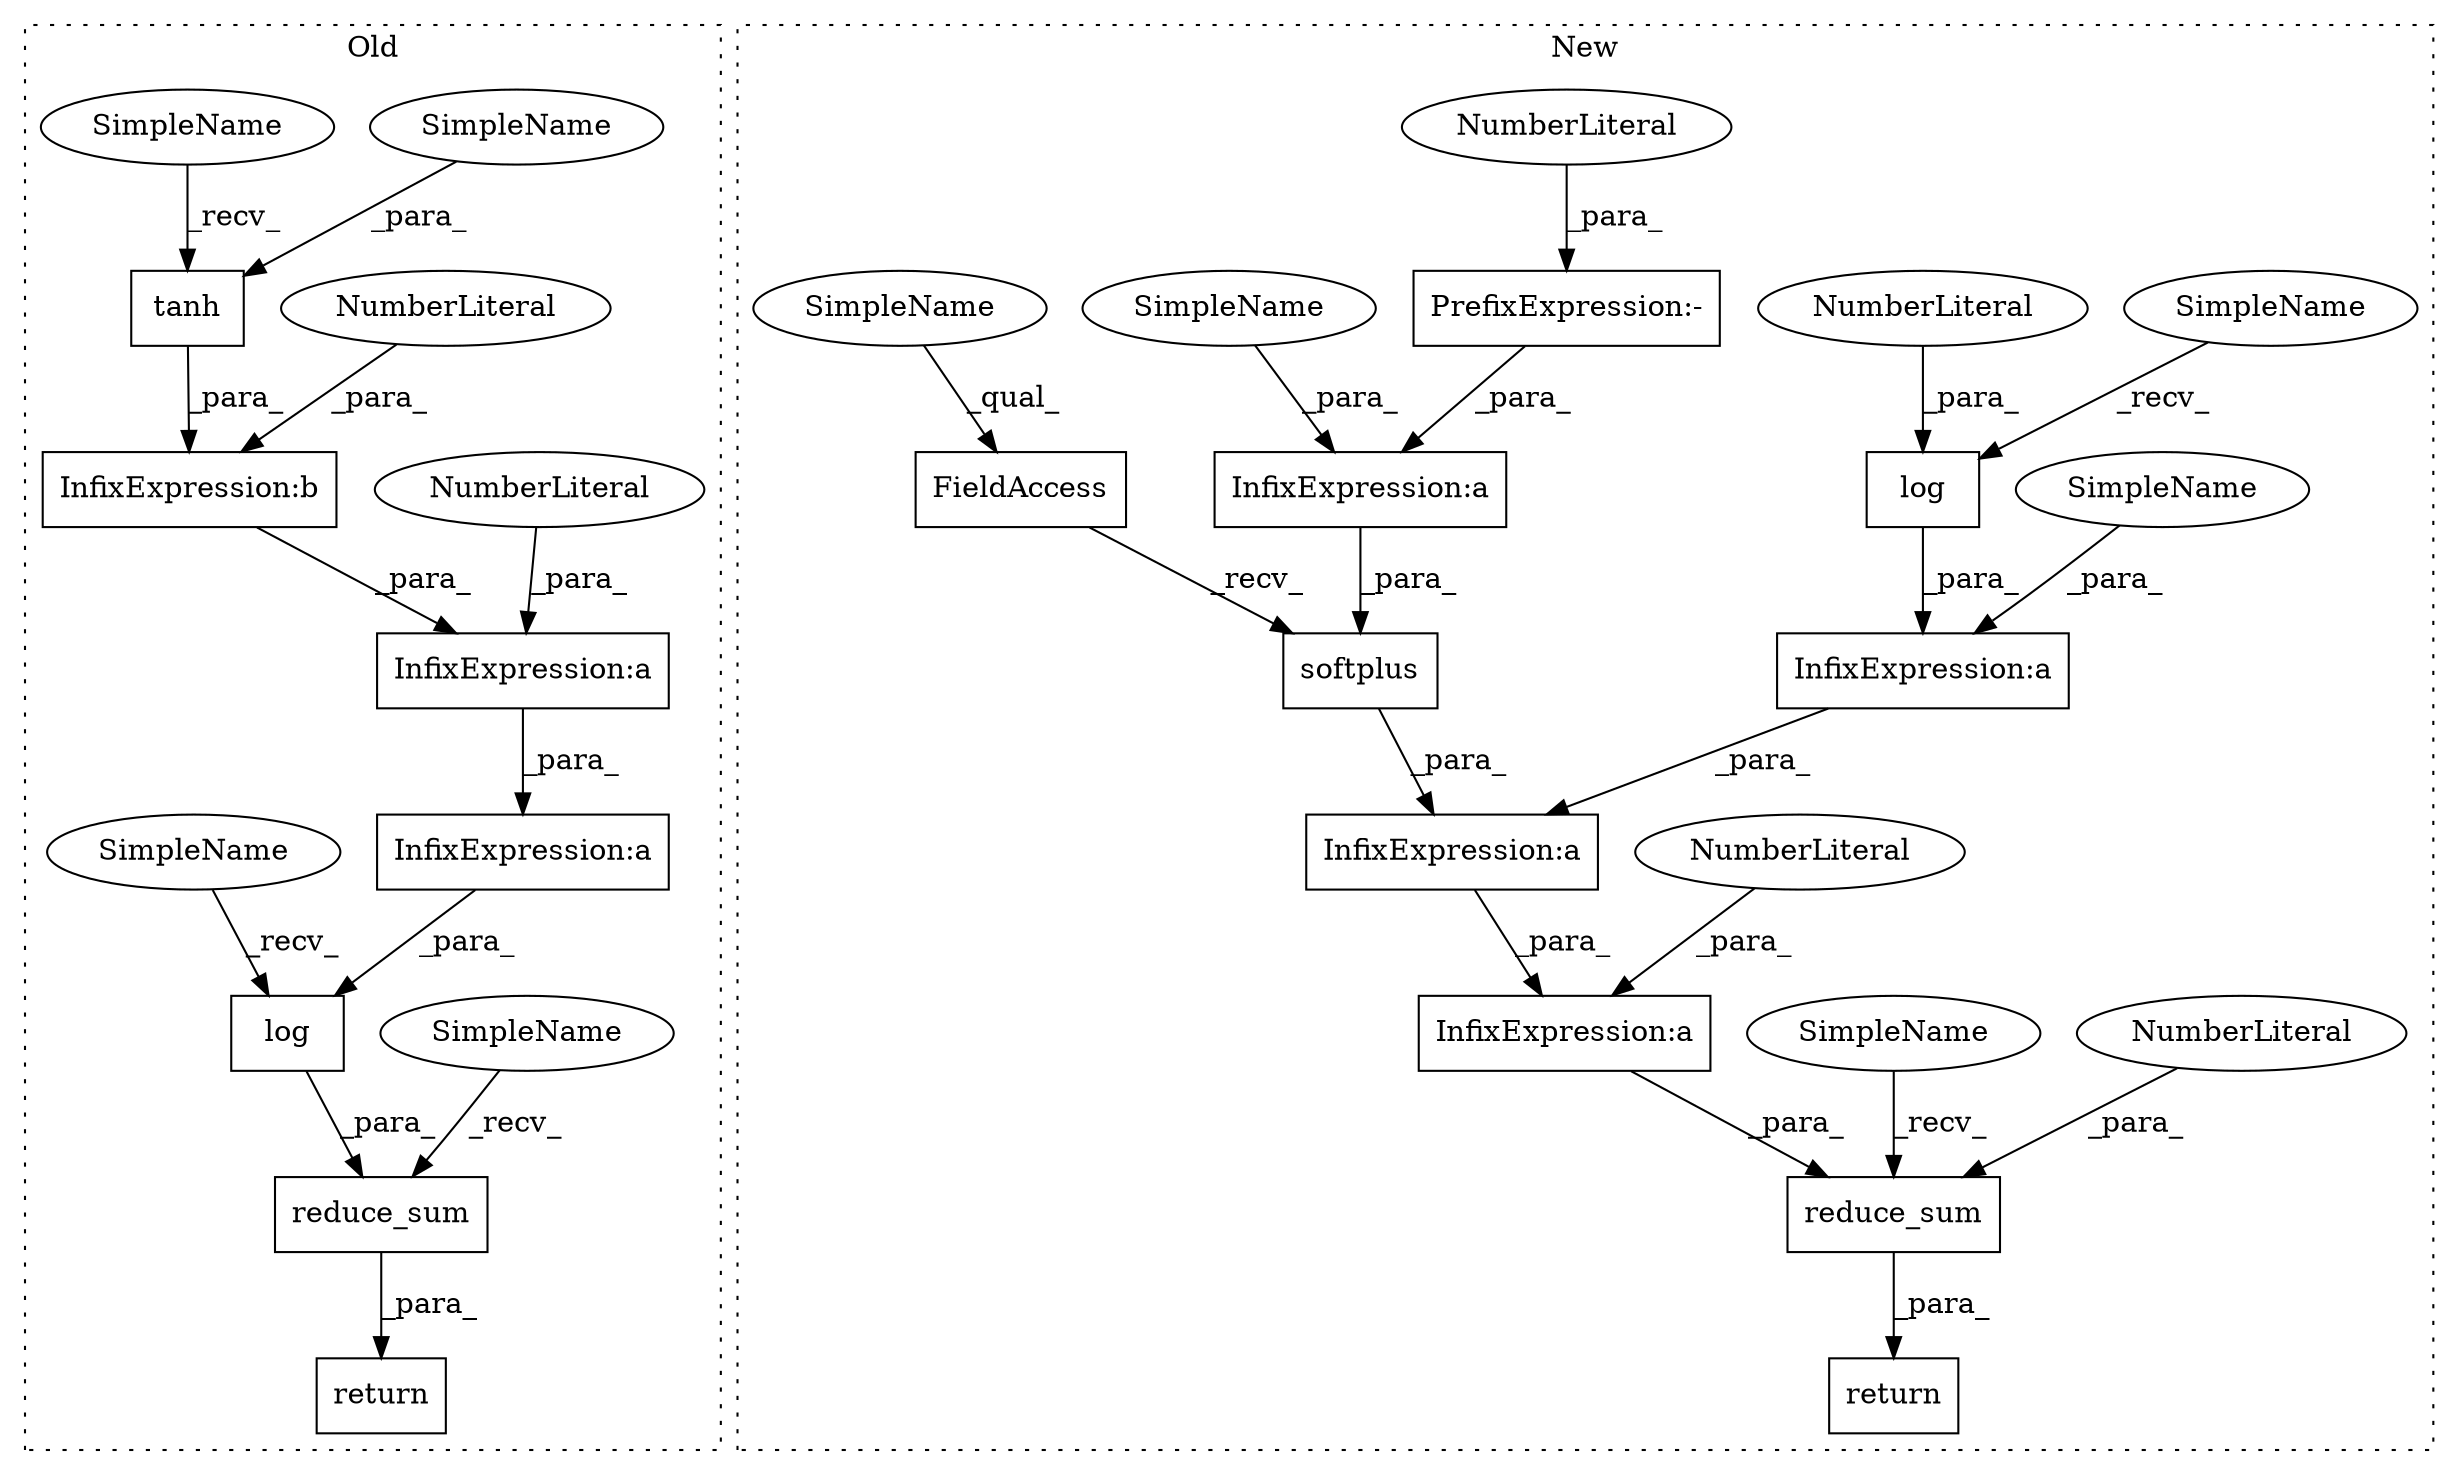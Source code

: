 digraph G {
subgraph cluster0 {
1 [label="return" a="41" s="7113" l="7" shape="box"];
3 [label="InfixExpression:a" a="27" s="7159" l="3" shape="box"];
4 [label="InfixExpression:a" a="27" s="7193" l="3" shape="box"];
6 [label="reduce_sum" a="32" s="7131,7202" l="11,1" shape="box"];
11 [label="tanh" a="32" s="7174,7186" l="5,1" shape="box"];
16 [label="NumberLiteral" a="34" s="7158" l="1" shape="ellipse"];
17 [label="InfixExpression:b" a="27" s="7187" l="3" shape="box"];
18 [label="NumberLiteral" a="34" s="7190" l="1" shape="ellipse"];
20 [label="log" a="32" s="7153,7199" l="4,1" shape="box"];
24 [label="SimpleName" a="42" s="7179" l="7" shape="ellipse"];
27 [label="SimpleName" a="42" s="7163" l="10" shape="ellipse"];
28 [label="SimpleName" a="42" s="7120" l="10" shape="ellipse"];
29 [label="SimpleName" a="42" s="7142" l="10" shape="ellipse"];
label = "Old";
style="dotted";
}
subgraph cluster1 {
2 [label="log" a="32" s="7161,7168" l="4,1" shape="box"];
5 [label="reduce_sum" a="32" s="7131,7224" l="11,1" shape="box"];
7 [label="return" a="41" s="7113" l="7" shape="box"];
8 [label="NumberLiteral" a="34" s="7223" l="1" shape="ellipse"];
9 [label="InfixExpression:a" a="27" s="7210" l="3" shape="box"];
10 [label="InfixExpression:a" a="27" s="7180" l="3" shape="box"];
12 [label="InfixExpression:a" a="27" s="7169" l="3" shape="box"];
13 [label="InfixExpression:a" a="27" s="7145" l="3" shape="box"];
14 [label="NumberLiteral" a="34" s="7142" l="3" shape="ellipse"];
15 [label="NumberLiteral" a="34" s="7165" l="3" shape="ellipse"];
19 [label="softplus" a="32" s="7197,7220" l="9,1" shape="box"];
21 [label="FieldAccess" a="22" s="7183" l="13" shape="box"];
22 [label="PrefixExpression:-" a="38" s="7206" l="1" shape="box"];
23 [label="NumberLiteral" a="34" s="7207" l="3" shape="ellipse"];
25 [label="SimpleName" a="42" s="7213" l="7" shape="ellipse"];
26 [label="SimpleName" a="42" s="7172" l="7" shape="ellipse"];
30 [label="SimpleName" a="42" s="7150" l="10" shape="ellipse"];
31 [label="SimpleName" a="42" s="7120" l="10" shape="ellipse"];
32 [label="SimpleName" a="42" s="7183" l="10" shape="ellipse"];
label = "New";
style="dotted";
}
2 -> 12 [label="_para_"];
3 -> 4 [label="_para_"];
4 -> 20 [label="_para_"];
5 -> 7 [label="_para_"];
6 -> 1 [label="_para_"];
8 -> 5 [label="_para_"];
9 -> 19 [label="_para_"];
10 -> 13 [label="_para_"];
11 -> 17 [label="_para_"];
12 -> 10 [label="_para_"];
13 -> 5 [label="_para_"];
14 -> 13 [label="_para_"];
15 -> 2 [label="_para_"];
16 -> 3 [label="_para_"];
17 -> 3 [label="_para_"];
18 -> 17 [label="_para_"];
19 -> 10 [label="_para_"];
20 -> 6 [label="_para_"];
21 -> 19 [label="_recv_"];
22 -> 9 [label="_para_"];
23 -> 22 [label="_para_"];
24 -> 11 [label="_para_"];
25 -> 9 [label="_para_"];
26 -> 12 [label="_para_"];
27 -> 11 [label="_recv_"];
28 -> 6 [label="_recv_"];
29 -> 20 [label="_recv_"];
30 -> 2 [label="_recv_"];
31 -> 5 [label="_recv_"];
32 -> 21 [label="_qual_"];
}